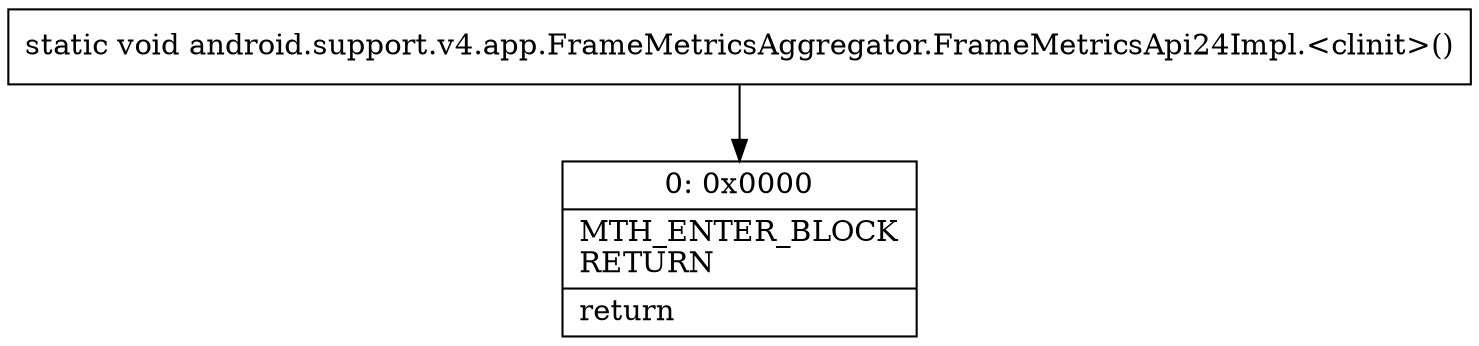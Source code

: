 digraph "CFG forandroid.support.v4.app.FrameMetricsAggregator.FrameMetricsApi24Impl.\<clinit\>()V" {
Node_0 [shape=record,label="{0\:\ 0x0000|MTH_ENTER_BLOCK\lRETURN\l|return\l}"];
MethodNode[shape=record,label="{static void android.support.v4.app.FrameMetricsAggregator.FrameMetricsApi24Impl.\<clinit\>() }"];
MethodNode -> Node_0;
}

